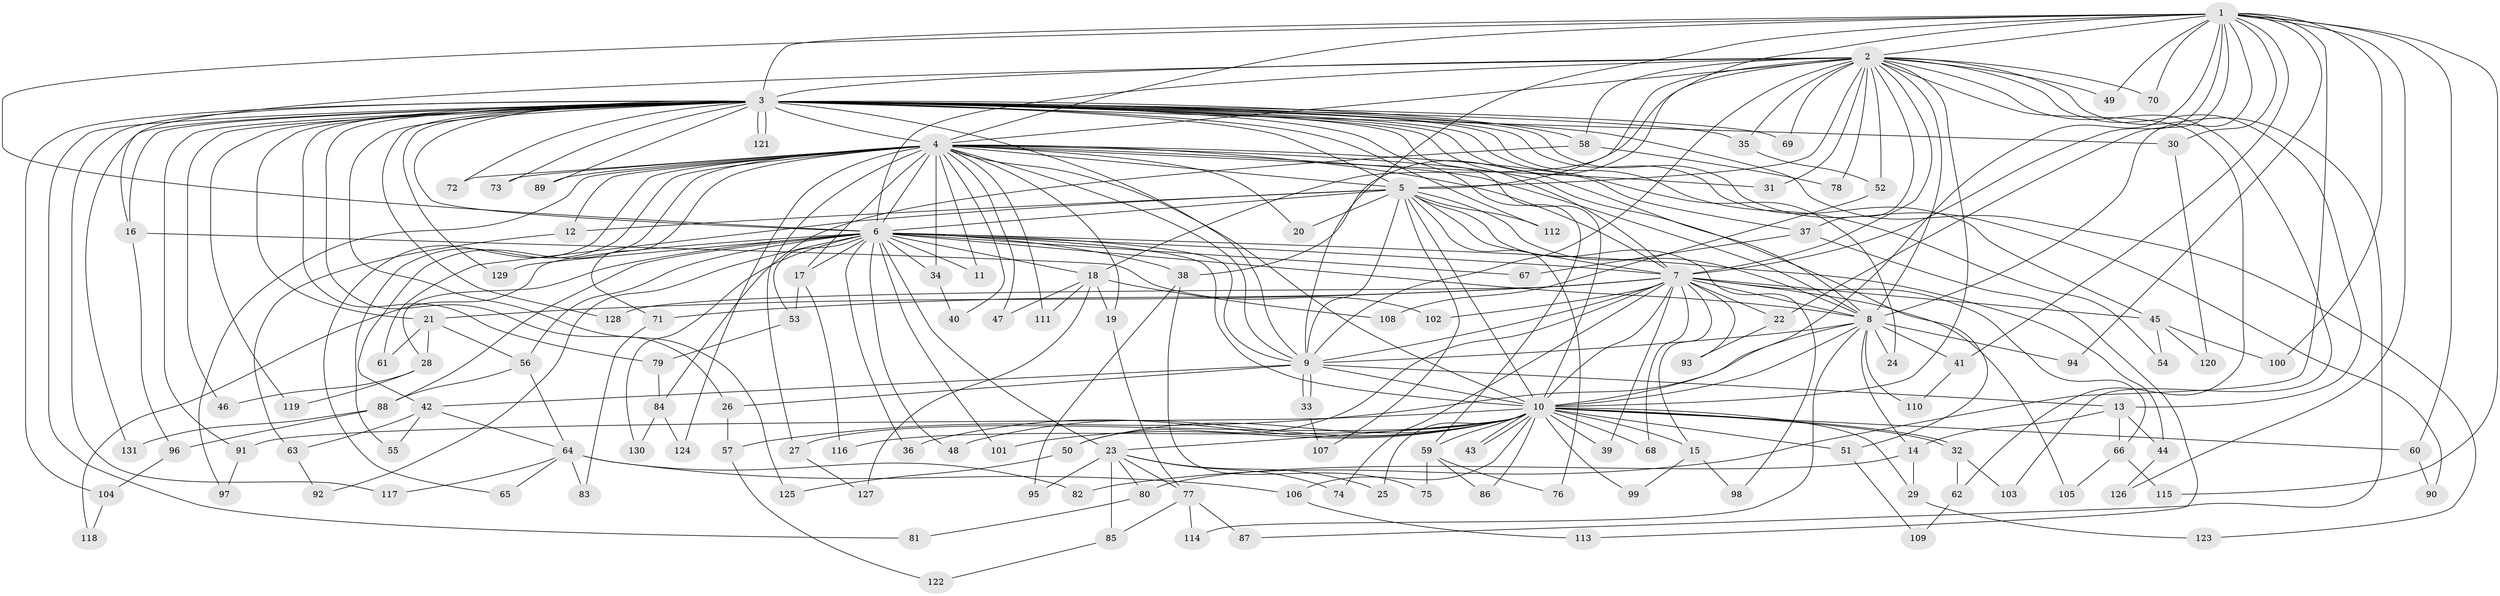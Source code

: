 // Generated by graph-tools (version 1.1) at 2025/01/03/09/25 03:01:27]
// undirected, 131 vertices, 287 edges
graph export_dot {
graph [start="1"]
  node [color=gray90,style=filled];
  1;
  2;
  3;
  4;
  5;
  6;
  7;
  8;
  9;
  10;
  11;
  12;
  13;
  14;
  15;
  16;
  17;
  18;
  19;
  20;
  21;
  22;
  23;
  24;
  25;
  26;
  27;
  28;
  29;
  30;
  31;
  32;
  33;
  34;
  35;
  36;
  37;
  38;
  39;
  40;
  41;
  42;
  43;
  44;
  45;
  46;
  47;
  48;
  49;
  50;
  51;
  52;
  53;
  54;
  55;
  56;
  57;
  58;
  59;
  60;
  61;
  62;
  63;
  64;
  65;
  66;
  67;
  68;
  69;
  70;
  71;
  72;
  73;
  74;
  75;
  76;
  77;
  78;
  79;
  80;
  81;
  82;
  83;
  84;
  85;
  86;
  87;
  88;
  89;
  90;
  91;
  92;
  93;
  94;
  95;
  96;
  97;
  98;
  99;
  100;
  101;
  102;
  103;
  104;
  105;
  106;
  107;
  108;
  109;
  110;
  111;
  112;
  113;
  114;
  115;
  116;
  117;
  118;
  119;
  120;
  121;
  122;
  123;
  124;
  125;
  126;
  127;
  128;
  129;
  130;
  131;
  1 -- 2;
  1 -- 3;
  1 -- 4;
  1 -- 5;
  1 -- 6;
  1 -- 7;
  1 -- 8;
  1 -- 9;
  1 -- 10;
  1 -- 22;
  1 -- 30;
  1 -- 41;
  1 -- 49;
  1 -- 60;
  1 -- 70;
  1 -- 82;
  1 -- 94;
  1 -- 100;
  1 -- 115;
  1 -- 126;
  2 -- 3;
  2 -- 4;
  2 -- 5;
  2 -- 6;
  2 -- 7;
  2 -- 8;
  2 -- 9;
  2 -- 10;
  2 -- 13;
  2 -- 16;
  2 -- 18;
  2 -- 31;
  2 -- 35;
  2 -- 37;
  2 -- 38;
  2 -- 49;
  2 -- 52;
  2 -- 58;
  2 -- 62;
  2 -- 69;
  2 -- 70;
  2 -- 78;
  2 -- 87;
  2 -- 103;
  3 -- 4;
  3 -- 5;
  3 -- 6;
  3 -- 7;
  3 -- 8;
  3 -- 9;
  3 -- 10;
  3 -- 16;
  3 -- 21;
  3 -- 24;
  3 -- 26;
  3 -- 30;
  3 -- 35;
  3 -- 45;
  3 -- 46;
  3 -- 54;
  3 -- 58;
  3 -- 59;
  3 -- 69;
  3 -- 72;
  3 -- 73;
  3 -- 79;
  3 -- 81;
  3 -- 89;
  3 -- 90;
  3 -- 91;
  3 -- 104;
  3 -- 112;
  3 -- 117;
  3 -- 119;
  3 -- 121;
  3 -- 121;
  3 -- 123;
  3 -- 125;
  3 -- 128;
  3 -- 129;
  3 -- 131;
  4 -- 5;
  4 -- 6;
  4 -- 7;
  4 -- 8;
  4 -- 9;
  4 -- 10;
  4 -- 11;
  4 -- 12;
  4 -- 17;
  4 -- 19;
  4 -- 20;
  4 -- 27;
  4 -- 31;
  4 -- 34;
  4 -- 37;
  4 -- 40;
  4 -- 42;
  4 -- 47;
  4 -- 51;
  4 -- 55;
  4 -- 65;
  4 -- 71;
  4 -- 72;
  4 -- 73;
  4 -- 89;
  4 -- 97;
  4 -- 111;
  4 -- 124;
  5 -- 6;
  5 -- 7;
  5 -- 8;
  5 -- 9;
  5 -- 10;
  5 -- 12;
  5 -- 20;
  5 -- 61;
  5 -- 76;
  5 -- 98;
  5 -- 107;
  5 -- 112;
  6 -- 7;
  6 -- 8;
  6 -- 9;
  6 -- 10;
  6 -- 11;
  6 -- 17;
  6 -- 18;
  6 -- 23;
  6 -- 28;
  6 -- 34;
  6 -- 36;
  6 -- 38;
  6 -- 44;
  6 -- 48;
  6 -- 53;
  6 -- 56;
  6 -- 67;
  6 -- 88;
  6 -- 92;
  6 -- 101;
  6 -- 118;
  6 -- 129;
  6 -- 130;
  7 -- 8;
  7 -- 9;
  7 -- 10;
  7 -- 15;
  7 -- 21;
  7 -- 22;
  7 -- 39;
  7 -- 45;
  7 -- 50;
  7 -- 66;
  7 -- 68;
  7 -- 71;
  7 -- 74;
  7 -- 93;
  7 -- 102;
  7 -- 105;
  7 -- 128;
  8 -- 9;
  8 -- 10;
  8 -- 14;
  8 -- 24;
  8 -- 41;
  8 -- 57;
  8 -- 94;
  8 -- 110;
  8 -- 114;
  9 -- 10;
  9 -- 13;
  9 -- 26;
  9 -- 33;
  9 -- 33;
  9 -- 42;
  10 -- 15;
  10 -- 23;
  10 -- 25;
  10 -- 27;
  10 -- 29;
  10 -- 32;
  10 -- 32;
  10 -- 36;
  10 -- 39;
  10 -- 43;
  10 -- 43;
  10 -- 48;
  10 -- 50;
  10 -- 51;
  10 -- 59;
  10 -- 60;
  10 -- 68;
  10 -- 86;
  10 -- 91;
  10 -- 99;
  10 -- 101;
  10 -- 106;
  10 -- 116;
  12 -- 63;
  13 -- 14;
  13 -- 44;
  13 -- 66;
  14 -- 29;
  14 -- 80;
  15 -- 98;
  15 -- 99;
  16 -- 96;
  16 -- 102;
  17 -- 53;
  17 -- 116;
  18 -- 19;
  18 -- 47;
  18 -- 108;
  18 -- 111;
  18 -- 127;
  19 -- 77;
  21 -- 28;
  21 -- 56;
  21 -- 61;
  22 -- 93;
  23 -- 25;
  23 -- 74;
  23 -- 77;
  23 -- 80;
  23 -- 85;
  23 -- 95;
  26 -- 57;
  27 -- 127;
  28 -- 46;
  28 -- 119;
  29 -- 123;
  30 -- 120;
  32 -- 62;
  32 -- 103;
  33 -- 107;
  34 -- 40;
  35 -- 52;
  37 -- 67;
  37 -- 113;
  38 -- 75;
  38 -- 95;
  41 -- 110;
  42 -- 55;
  42 -- 63;
  42 -- 64;
  44 -- 126;
  45 -- 54;
  45 -- 100;
  45 -- 120;
  50 -- 125;
  51 -- 109;
  52 -- 108;
  53 -- 79;
  56 -- 64;
  56 -- 88;
  57 -- 122;
  58 -- 78;
  58 -- 84;
  59 -- 75;
  59 -- 76;
  59 -- 86;
  60 -- 90;
  62 -- 109;
  63 -- 92;
  64 -- 65;
  64 -- 82;
  64 -- 83;
  64 -- 106;
  64 -- 117;
  66 -- 105;
  66 -- 115;
  71 -- 83;
  77 -- 85;
  77 -- 87;
  77 -- 114;
  79 -- 84;
  80 -- 81;
  84 -- 124;
  84 -- 130;
  85 -- 122;
  88 -- 96;
  88 -- 131;
  91 -- 97;
  96 -- 104;
  104 -- 118;
  106 -- 113;
}
